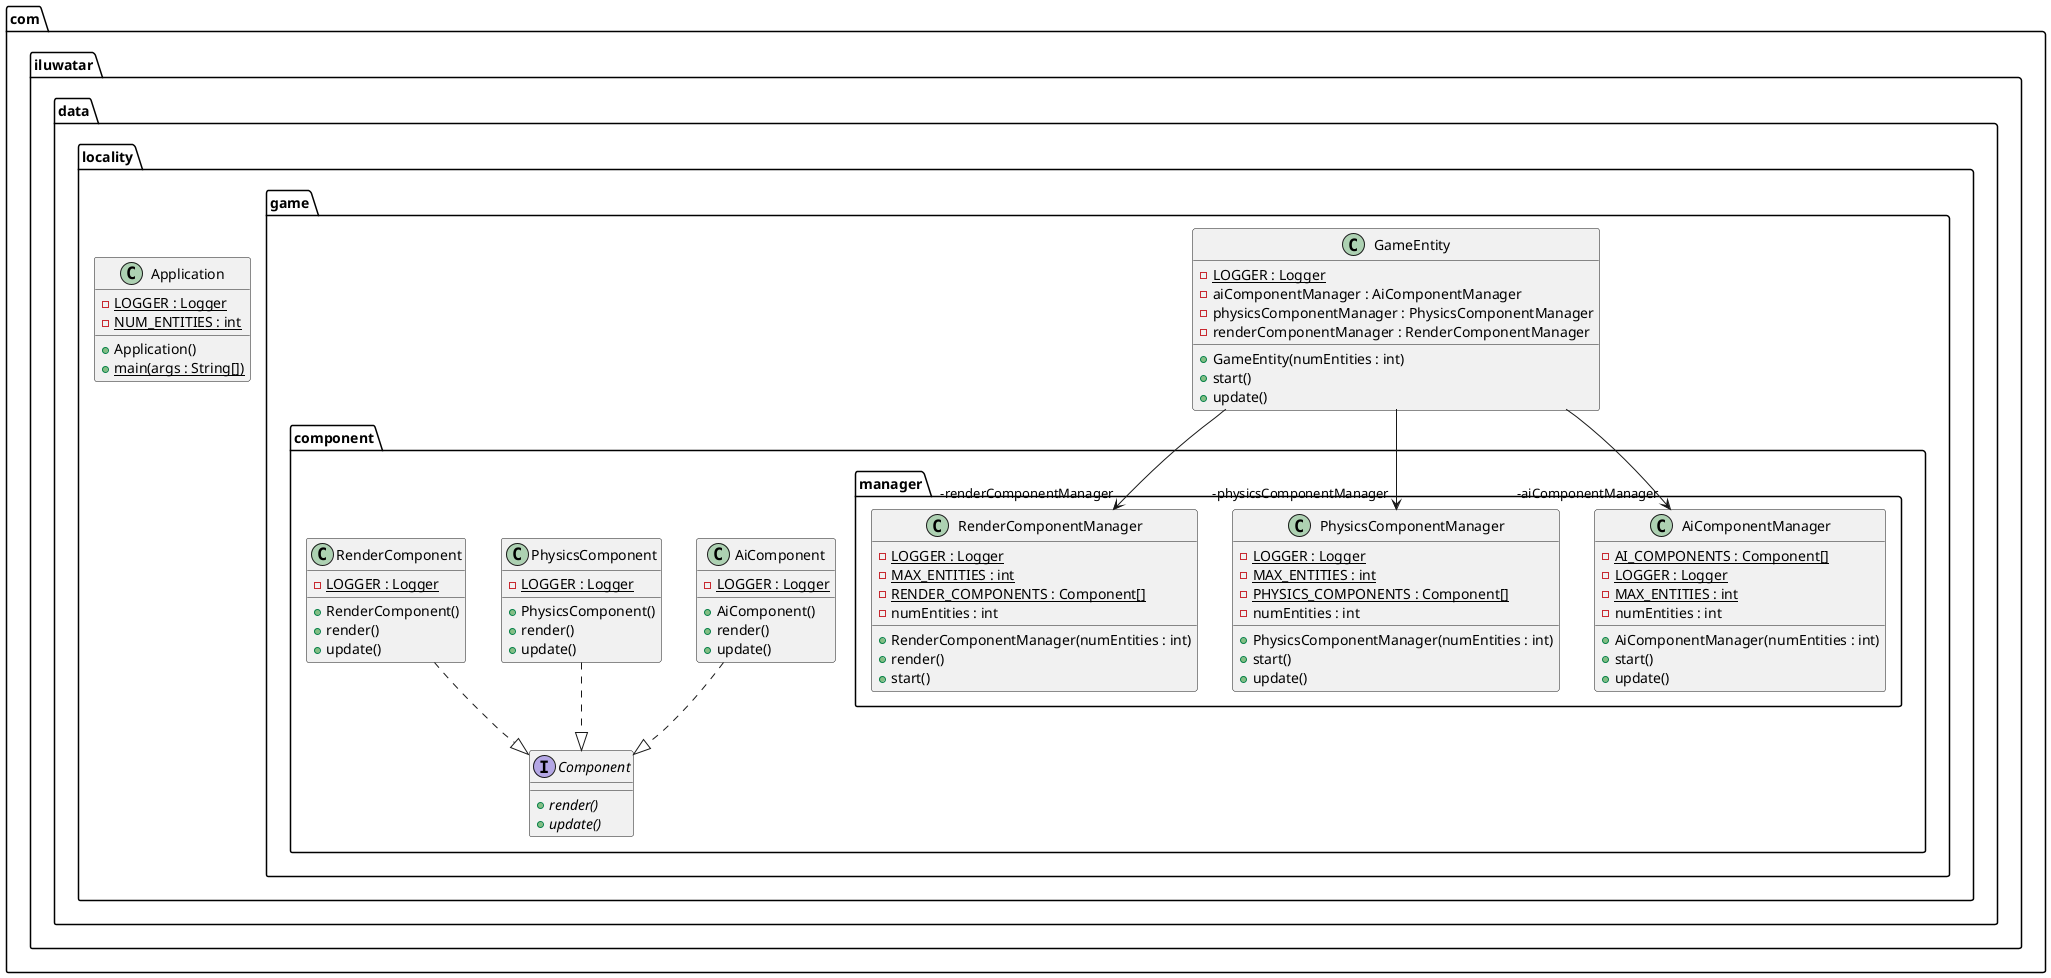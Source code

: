 @startuml
package com.iluwatar.data.locality.game.component.manager {
  class AiComponentManager {
    - AI_COMPONENTS : Component[] {static}
    - LOGGER : Logger {static}
    - MAX_ENTITIES : int {static}
    - numEntities : int
    + AiComponentManager(numEntities : int)
    + start()
    + update()
  }
  class PhysicsComponentManager {
    - LOGGER : Logger {static}
    - MAX_ENTITIES : int {static}
    - PHYSICS_COMPONENTS : Component[] {static}
    - numEntities : int
    + PhysicsComponentManager(numEntities : int)
    + start()
    + update()
  }
  class RenderComponentManager {
    - LOGGER : Logger {static}
    - MAX_ENTITIES : int {static}
    - RENDER_COMPONENTS : Component[] {static}
    - numEntities : int
    + RenderComponentManager(numEntities : int)
    + render()
    + start()
  }
}
package com.iluwatar.data.locality {
  class Application {
    - LOGGER : Logger {static}
    - NUM_ENTITIES : int {static}
    + Application()
    + main(args : String[]) {static}
  }
}
package com.iluwatar.data.locality.game {
  class GameEntity {
    - LOGGER : Logger {static}
    - aiComponentManager : AiComponentManager
    - physicsComponentManager : PhysicsComponentManager
    - renderComponentManager : RenderComponentManager
    + GameEntity(numEntities : int)
    + start()
    + update()
  }
}
package com.iluwatar.data.locality.game.component {
  class AiComponent {
    - LOGGER : Logger {static}
    + AiComponent()
    + render()
    + update()
  }
  interface Component {
    + render() {abstract}
    + update() {abstract}
  }
  class PhysicsComponent {
    - LOGGER : Logger {static}
    + PhysicsComponent()
    + render()
    + update()
  }
  class RenderComponent {
    - LOGGER : Logger {static}
    + RenderComponent()
    + render()
    + update()
  }
}
GameEntity -->  "-physicsComponentManager" PhysicsComponentManager
GameEntity -->  "-aiComponentManager" AiComponentManager
GameEntity -->  "-renderComponentManager" RenderComponentManager
AiComponent ..|> Component 
PhysicsComponent ..|> Component 
RenderComponent ..|> Component 
@enduml